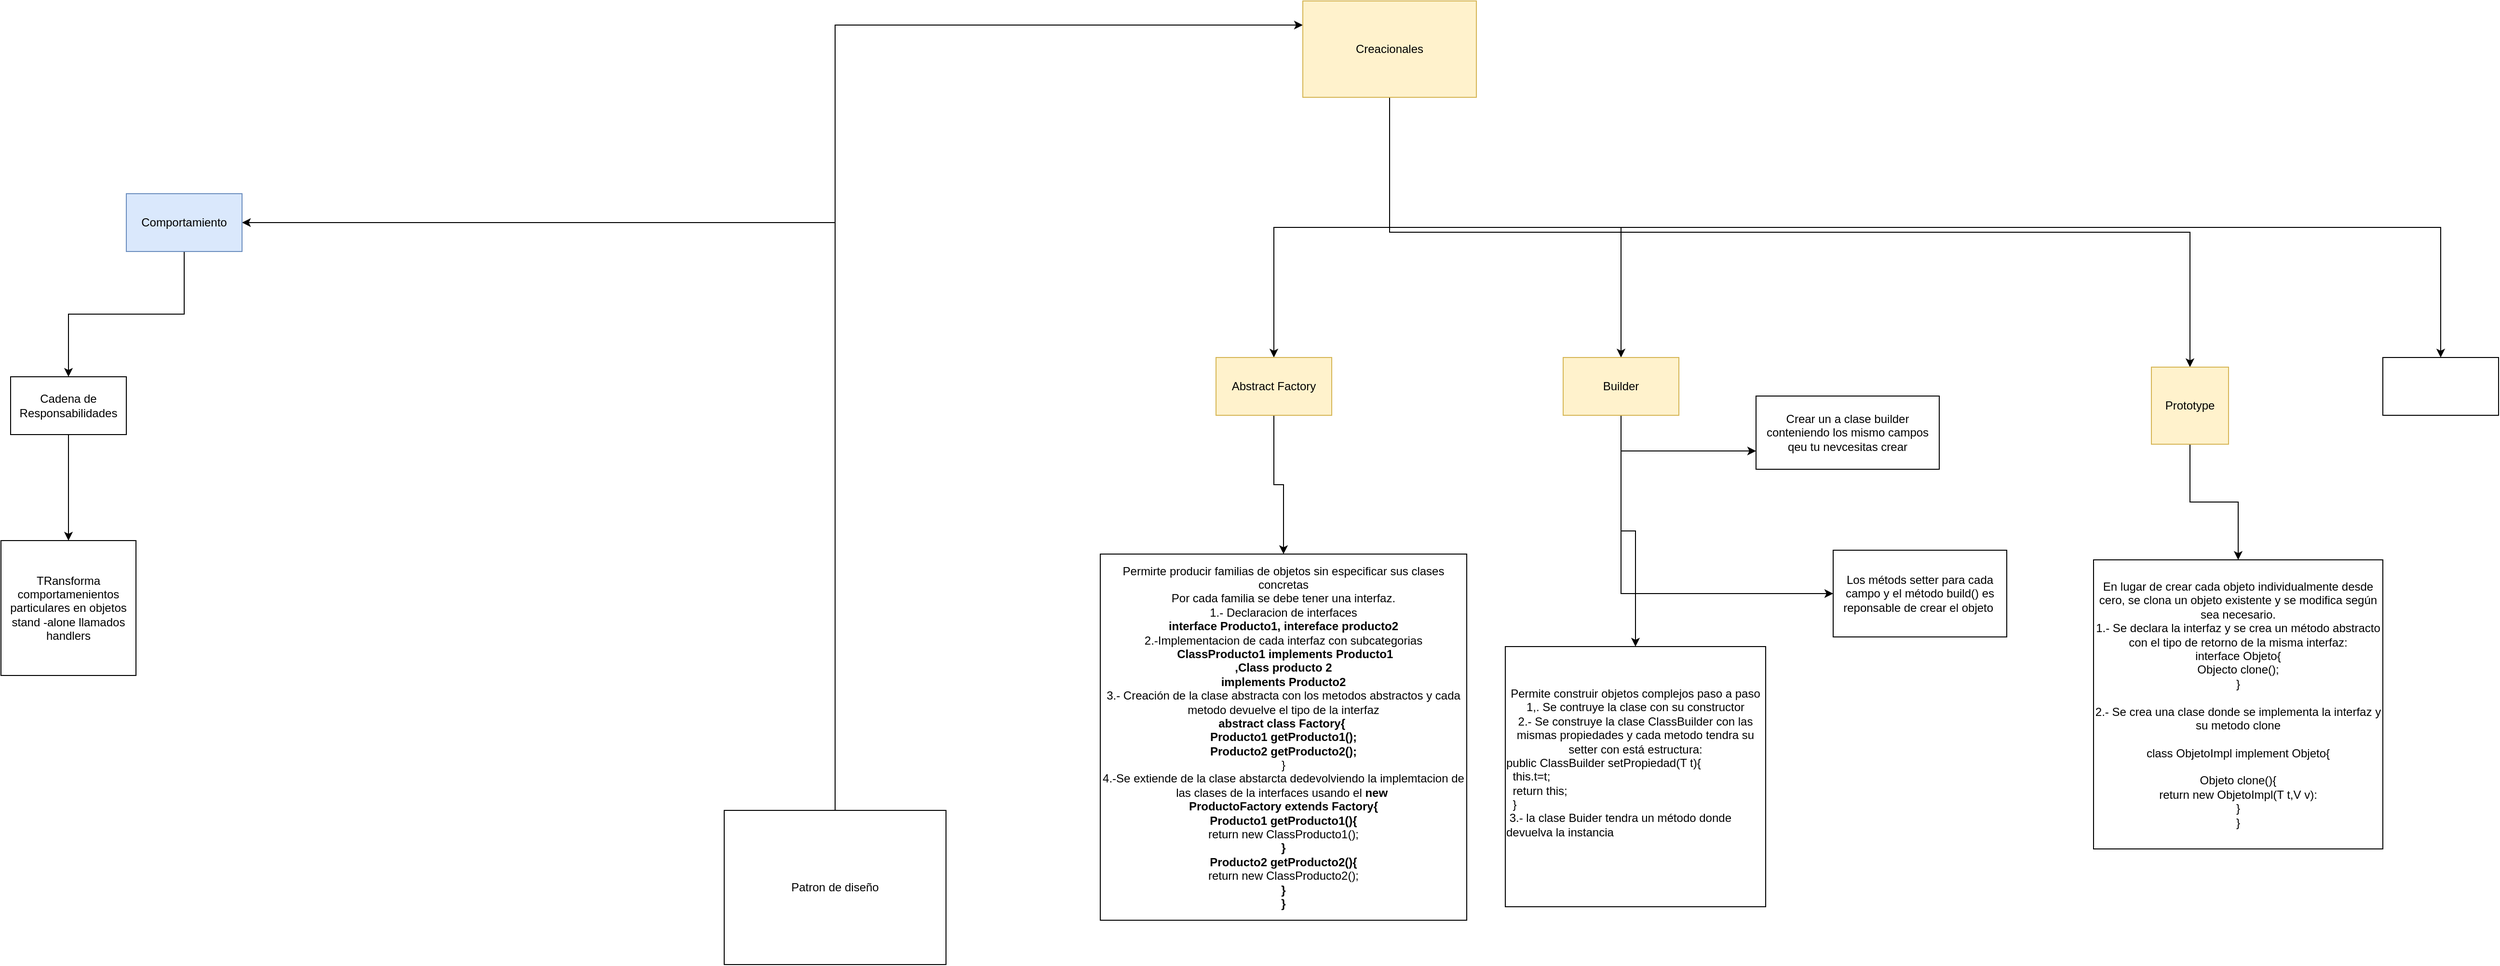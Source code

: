 <mxfile version="21.0.4" type="github">
  <diagram name="Página-1" id="qdYQOTE-IAm2l3-fw2n1">
    <mxGraphModel dx="2100" dy="1162" grid="1" gridSize="10" guides="1" tooltips="1" connect="1" arrows="1" fold="1" page="1" pageScale="1" pageWidth="4681" pageHeight="3300" math="0" shadow="0">
      <root>
        <mxCell id="0" />
        <mxCell id="1" parent="0" />
        <mxCell id="JE3cCo6YskCNEYd2Dr8s-6" style="edgeStyle=orthogonalEdgeStyle;rounded=0;orthogonalLoop=1;jettySize=auto;html=1;exitX=0.5;exitY=0;exitDx=0;exitDy=0;entryX=0;entryY=0.25;entryDx=0;entryDy=0;" edge="1" parent="1" source="JE3cCo6YskCNEYd2Dr8s-1" target="JE3cCo6YskCNEYd2Dr8s-3">
          <mxGeometry relative="1" as="geometry">
            <mxPoint x="2670" y="710" as="targetPoint" />
          </mxGeometry>
        </mxCell>
        <mxCell id="JE3cCo6YskCNEYd2Dr8s-26" style="edgeStyle=orthogonalEdgeStyle;rounded=0;orthogonalLoop=1;jettySize=auto;html=1;exitX=0.5;exitY=0;exitDx=0;exitDy=0;entryX=1;entryY=0.5;entryDx=0;entryDy=0;" edge="1" parent="1" source="JE3cCo6YskCNEYd2Dr8s-1" target="JE3cCo6YskCNEYd2Dr8s-25">
          <mxGeometry relative="1" as="geometry" />
        </mxCell>
        <mxCell id="JE3cCo6YskCNEYd2Dr8s-1" value="Patron de diseño" style="rounded=0;whiteSpace=wrap;html=1;" vertex="1" parent="1">
          <mxGeometry x="2140" y="1520" width="230" height="160" as="geometry" />
        </mxCell>
        <mxCell id="JE3cCo6YskCNEYd2Dr8s-8" style="edgeStyle=orthogonalEdgeStyle;rounded=0;orthogonalLoop=1;jettySize=auto;html=1;exitX=0.5;exitY=1;exitDx=0;exitDy=0;" edge="1" parent="1" source="JE3cCo6YskCNEYd2Dr8s-3" target="JE3cCo6YskCNEYd2Dr8s-7">
          <mxGeometry relative="1" as="geometry" />
        </mxCell>
        <mxCell id="JE3cCo6YskCNEYd2Dr8s-12" style="edgeStyle=orthogonalEdgeStyle;rounded=0;orthogonalLoop=1;jettySize=auto;html=1;exitX=0.5;exitY=1;exitDx=0;exitDy=0;" edge="1" parent="1" source="JE3cCo6YskCNEYd2Dr8s-3" target="JE3cCo6YskCNEYd2Dr8s-11">
          <mxGeometry relative="1" as="geometry" />
        </mxCell>
        <mxCell id="JE3cCo6YskCNEYd2Dr8s-16" style="edgeStyle=orthogonalEdgeStyle;rounded=0;orthogonalLoop=1;jettySize=auto;html=1;exitX=0.5;exitY=1;exitDx=0;exitDy=0;entryX=0.5;entryY=0;entryDx=0;entryDy=0;" edge="1" parent="1" source="JE3cCo6YskCNEYd2Dr8s-3" target="JE3cCo6YskCNEYd2Dr8s-15">
          <mxGeometry relative="1" as="geometry" />
        </mxCell>
        <mxCell id="JE3cCo6YskCNEYd2Dr8s-20" style="edgeStyle=orthogonalEdgeStyle;rounded=0;orthogonalLoop=1;jettySize=auto;html=1;exitX=0.5;exitY=1;exitDx=0;exitDy=0;entryX=0.5;entryY=0;entryDx=0;entryDy=0;" edge="1" parent="1" source="JE3cCo6YskCNEYd2Dr8s-3" target="JE3cCo6YskCNEYd2Dr8s-19">
          <mxGeometry relative="1" as="geometry" />
        </mxCell>
        <mxCell id="JE3cCo6YskCNEYd2Dr8s-3" value="Creacionales" style="rounded=0;whiteSpace=wrap;html=1;fillColor=#fff2cc;strokeColor=#d6b656;" vertex="1" parent="1">
          <mxGeometry x="2740" y="680" width="180" height="100" as="geometry" />
        </mxCell>
        <mxCell id="JE3cCo6YskCNEYd2Dr8s-10" style="edgeStyle=orthogonalEdgeStyle;rounded=0;orthogonalLoop=1;jettySize=auto;html=1;exitX=0.5;exitY=1;exitDx=0;exitDy=0;entryX=0.5;entryY=0;entryDx=0;entryDy=0;" edge="1" parent="1" source="JE3cCo6YskCNEYd2Dr8s-7" target="JE3cCo6YskCNEYd2Dr8s-9">
          <mxGeometry relative="1" as="geometry" />
        </mxCell>
        <mxCell id="JE3cCo6YskCNEYd2Dr8s-7" value="Abstract Factory" style="rounded=0;whiteSpace=wrap;html=1;fillColor=#fff2cc;strokeColor=#d6b656;" vertex="1" parent="1">
          <mxGeometry x="2650" y="1050" width="120" height="60" as="geometry" />
        </mxCell>
        <mxCell id="JE3cCo6YskCNEYd2Dr8s-9" value="Permirte producir familias de objetos sin especificar sus clases concretas&lt;br&gt;Por cada familia se debe tener una interfaz.&lt;br&gt;1.- Declaracion de interfaces&lt;br&gt;&lt;b&gt;interface Producto1, intereface producto2&lt;/b&gt;&lt;br&gt;2.-Implementacion de cada interfaz con subcategorias&lt;br&gt;&lt;b&gt;&amp;nbsp;ClassProducto1&amp;nbsp;&lt;/b&gt;&lt;b style=&quot;border-color: var(--border-color);&quot;&gt;implements Producto1&lt;/b&gt;&lt;b&gt;&lt;br&gt;,&lt;/b&gt;&lt;b style=&quot;border-color: var(--border-color);&quot;&gt;Class producto 2&lt;/b&gt;&lt;b&gt;&lt;br&gt;&amp;nbsp;implements Producto2&amp;nbsp;&lt;/b&gt;&lt;br&gt;3.- Creación de la clase abstracta con los metodos abstractos y cada metodo devuelve el tipo de la interfaz&lt;br&gt;&lt;b&gt;abstract class Factory{&amp;nbsp;&lt;br&gt;Producto1 getProducto1();&lt;br&gt;Producto2 getProducto2();&lt;br&gt;&lt;/b&gt;}&lt;br&gt;4.-Se extiende de la clase abstarcta dedevolviendo la implemtacion de las clases de la interfaces usando el &lt;b&gt;new&amp;nbsp;&lt;br&gt;ProductoFactory extends Factory{&lt;br&gt;&lt;/b&gt;&lt;b style=&quot;border-color: var(--border-color);&quot;&gt;Producto1 getProducto1(){&lt;br&gt;&lt;/b&gt;return new ClassProducto1();&lt;br&gt;&lt;b&gt;}&lt;br&gt;&lt;/b&gt;&lt;b style=&quot;border-color: var(--border-color);&quot;&gt;Producto2 getProducto2(){&lt;br style=&quot;border-color: var(--border-color);&quot;&gt;&lt;/b&gt;return new ClassProducto2();&lt;br style=&quot;border-color: var(--border-color);&quot;&gt;&lt;b style=&quot;border-color: var(--border-color);&quot;&gt;}&lt;/b&gt;&lt;br&gt;&lt;b&gt;}&lt;/b&gt;" style="whiteSpace=wrap;html=1;aspect=fixed;" vertex="1" parent="1">
          <mxGeometry x="2530" y="1254" width="380" height="380" as="geometry" />
        </mxCell>
        <mxCell id="JE3cCo6YskCNEYd2Dr8s-14" style="edgeStyle=orthogonalEdgeStyle;rounded=0;orthogonalLoop=1;jettySize=auto;html=1;" edge="1" parent="1" source="JE3cCo6YskCNEYd2Dr8s-11" target="JE3cCo6YskCNEYd2Dr8s-13">
          <mxGeometry relative="1" as="geometry" />
        </mxCell>
        <mxCell id="JE3cCo6YskCNEYd2Dr8s-22" style="edgeStyle=orthogonalEdgeStyle;rounded=0;orthogonalLoop=1;jettySize=auto;html=1;exitX=0.5;exitY=1;exitDx=0;exitDy=0;entryX=0;entryY=0.75;entryDx=0;entryDy=0;" edge="1" parent="1" source="JE3cCo6YskCNEYd2Dr8s-11" target="JE3cCo6YskCNEYd2Dr8s-21">
          <mxGeometry relative="1" as="geometry" />
        </mxCell>
        <mxCell id="JE3cCo6YskCNEYd2Dr8s-24" style="edgeStyle=orthogonalEdgeStyle;rounded=0;orthogonalLoop=1;jettySize=auto;html=1;exitX=0.5;exitY=1;exitDx=0;exitDy=0;entryX=0;entryY=0.5;entryDx=0;entryDy=0;" edge="1" parent="1" source="JE3cCo6YskCNEYd2Dr8s-11" target="JE3cCo6YskCNEYd2Dr8s-23">
          <mxGeometry relative="1" as="geometry" />
        </mxCell>
        <mxCell id="JE3cCo6YskCNEYd2Dr8s-11" value="Builder" style="rounded=0;whiteSpace=wrap;html=1;fillColor=#fff2cc;strokeColor=#d6b656;" vertex="1" parent="1">
          <mxGeometry x="3010" y="1050" width="120" height="60" as="geometry" />
        </mxCell>
        <mxCell id="JE3cCo6YskCNEYd2Dr8s-13" value="Permite construir objetos complejos paso a paso&lt;br&gt;1,. Se contruye la clase con su constructor&lt;br&gt;2.- Se construye la clase ClassBuilder con las mismas propiedades y cada metodo tendra su setter con está estructura:&lt;br&gt;&lt;div style=&quot;text-align: left;&quot;&gt;&lt;span style=&quot;background-color: initial;&quot;&gt;public ClassBuilder setPropiedad(T t){&lt;/span&gt;&lt;/div&gt;&lt;div style=&quot;text-align: left;&quot;&gt;&lt;span style=&quot;background-color: initial;&quot;&gt;&lt;span style=&quot;white-space: pre;&quot;&gt;	&lt;/span&gt;&lt;span style=&quot;white-space: pre;&quot;&gt;	&lt;/span&gt;this.t=t;&lt;br&gt;&lt;/span&gt;&lt;/div&gt;&lt;div style=&quot;text-align: left;&quot;&gt;&lt;span style=&quot;background-color: initial;&quot;&gt;&lt;span style=&quot;white-space: pre;&quot;&gt;	&lt;/span&gt;&lt;span style=&quot;white-space: pre;&quot;&gt;	&lt;/span&gt;return this;&lt;br&gt;&lt;/span&gt;&lt;/div&gt;&lt;div style=&quot;text-align: left;&quot;&gt;&lt;span style=&quot;background-color: initial;&quot;&gt;&lt;span style=&quot;white-space: pre;&quot;&gt;	&lt;/span&gt;&lt;span style=&quot;white-space: pre;&quot;&gt;	&lt;/span&gt;}&lt;br&gt;&lt;/span&gt;&lt;/div&gt;&lt;div style=&quot;text-align: left;&quot;&gt;&lt;span style=&quot;background-color: initial;&quot;&gt;&lt;span style=&quot;white-space: pre;&quot;&gt;	&lt;/span&gt;3.- la clase Buider tendra un método donde devuelva la instancia&amp;nbsp;&lt;br&gt;&lt;/span&gt;&lt;/div&gt;&lt;div style=&quot;text-align: left;&quot;&gt;&lt;span style=&quot;background-color: initial;&quot;&gt;&lt;br&gt;&lt;/span&gt;&lt;/div&gt;&lt;div style=&quot;text-align: left;&quot;&gt;&lt;span style=&quot;background-color: initial;&quot;&gt;&lt;br&gt;&lt;/span&gt;&lt;/div&gt;&lt;div style=&quot;text-align: left;&quot;&gt;&lt;/div&gt;&lt;div style=&quot;text-align: left;&quot;&gt;&lt;/div&gt;&lt;div style=&quot;text-align: left;&quot;&gt;&lt;/div&gt;&lt;div style=&quot;text-align: left;&quot;&gt;&lt;/div&gt;" style="whiteSpace=wrap;html=1;aspect=fixed;" vertex="1" parent="1">
          <mxGeometry x="2950" y="1350" width="270" height="270" as="geometry" />
        </mxCell>
        <mxCell id="JE3cCo6YskCNEYd2Dr8s-18" style="edgeStyle=orthogonalEdgeStyle;rounded=0;orthogonalLoop=1;jettySize=auto;html=1;exitX=0.5;exitY=1;exitDx=0;exitDy=0;entryX=0.5;entryY=0;entryDx=0;entryDy=0;" edge="1" parent="1" source="JE3cCo6YskCNEYd2Dr8s-15" target="JE3cCo6YskCNEYd2Dr8s-17">
          <mxGeometry relative="1" as="geometry" />
        </mxCell>
        <mxCell id="JE3cCo6YskCNEYd2Dr8s-15" value="Prototype" style="whiteSpace=wrap;html=1;aspect=fixed;fillColor=#fff2cc;strokeColor=#d6b656;" vertex="1" parent="1">
          <mxGeometry x="3620" y="1060" width="80" height="80" as="geometry" />
        </mxCell>
        <mxCell id="JE3cCo6YskCNEYd2Dr8s-17" value="En lugar de crear cada objeto individualmente desde cero, se clona un objeto existente y se modifica según sea necesario.&lt;br&gt;1.- Se declara la interfaz y se crea un método abstracto con el tipo de retorno de la misma interfaz:&lt;br&gt;interface Objeto{&lt;br&gt;Objecto clone();&lt;br&gt;}&lt;br&gt;&lt;br&gt;2.- Se crea una clase donde se implementa la interfaz y su metodo clone&lt;br&gt;&lt;br&gt;class ObjetoImpl implement Objeto{&lt;br&gt;&lt;br&gt;Objeto clone(){&lt;br&gt;return new ObjetoImpl(T t,V v):&lt;br&gt;}&lt;br&gt;}" style="whiteSpace=wrap;html=1;aspect=fixed;" vertex="1" parent="1">
          <mxGeometry x="3560" y="1260" width="300" height="300" as="geometry" />
        </mxCell>
        <mxCell id="JE3cCo6YskCNEYd2Dr8s-19" value="" style="rounded=0;whiteSpace=wrap;html=1;" vertex="1" parent="1">
          <mxGeometry x="3860" y="1050" width="120" height="60" as="geometry" />
        </mxCell>
        <mxCell id="JE3cCo6YskCNEYd2Dr8s-21" value="Crear un a clase builder conteniendo los mismo campos qeu tu nevcesitas crear" style="rounded=0;whiteSpace=wrap;html=1;" vertex="1" parent="1">
          <mxGeometry x="3210" y="1090" width="190" height="76" as="geometry" />
        </mxCell>
        <mxCell id="JE3cCo6YskCNEYd2Dr8s-23" value="Los métods setter para cada campo y el método build() es reponsable de crear el objeto&amp;nbsp;" style="rounded=0;whiteSpace=wrap;html=1;" vertex="1" parent="1">
          <mxGeometry x="3290" y="1250" width="180" height="90" as="geometry" />
        </mxCell>
        <mxCell id="JE3cCo6YskCNEYd2Dr8s-28" style="edgeStyle=orthogonalEdgeStyle;rounded=0;orthogonalLoop=1;jettySize=auto;html=1;exitX=0.5;exitY=1;exitDx=0;exitDy=0;entryX=0.5;entryY=0;entryDx=0;entryDy=0;" edge="1" parent="1" source="JE3cCo6YskCNEYd2Dr8s-25" target="JE3cCo6YskCNEYd2Dr8s-27">
          <mxGeometry relative="1" as="geometry" />
        </mxCell>
        <mxCell id="JE3cCo6YskCNEYd2Dr8s-25" value="Comportamiento" style="rounded=0;whiteSpace=wrap;html=1;fillColor=#dae8fc;strokeColor=#6c8ebf;" vertex="1" parent="1">
          <mxGeometry x="1520" y="880" width="120" height="60" as="geometry" />
        </mxCell>
        <mxCell id="JE3cCo6YskCNEYd2Dr8s-31" style="edgeStyle=orthogonalEdgeStyle;rounded=0;orthogonalLoop=1;jettySize=auto;html=1;exitX=0.5;exitY=1;exitDx=0;exitDy=0;" edge="1" parent="1" source="JE3cCo6YskCNEYd2Dr8s-27" target="JE3cCo6YskCNEYd2Dr8s-30">
          <mxGeometry relative="1" as="geometry" />
        </mxCell>
        <mxCell id="JE3cCo6YskCNEYd2Dr8s-27" value="Cadena de Responsabilidades" style="rounded=0;whiteSpace=wrap;html=1;" vertex="1" parent="1">
          <mxGeometry x="1400" y="1070" width="120" height="60" as="geometry" />
        </mxCell>
        <mxCell id="JE3cCo6YskCNEYd2Dr8s-30" value="TRansforma comportamenientos particulares en objetos stand -alone llamados handlers" style="whiteSpace=wrap;html=1;aspect=fixed;" vertex="1" parent="1">
          <mxGeometry x="1390" y="1240" width="140" height="140" as="geometry" />
        </mxCell>
      </root>
    </mxGraphModel>
  </diagram>
</mxfile>
